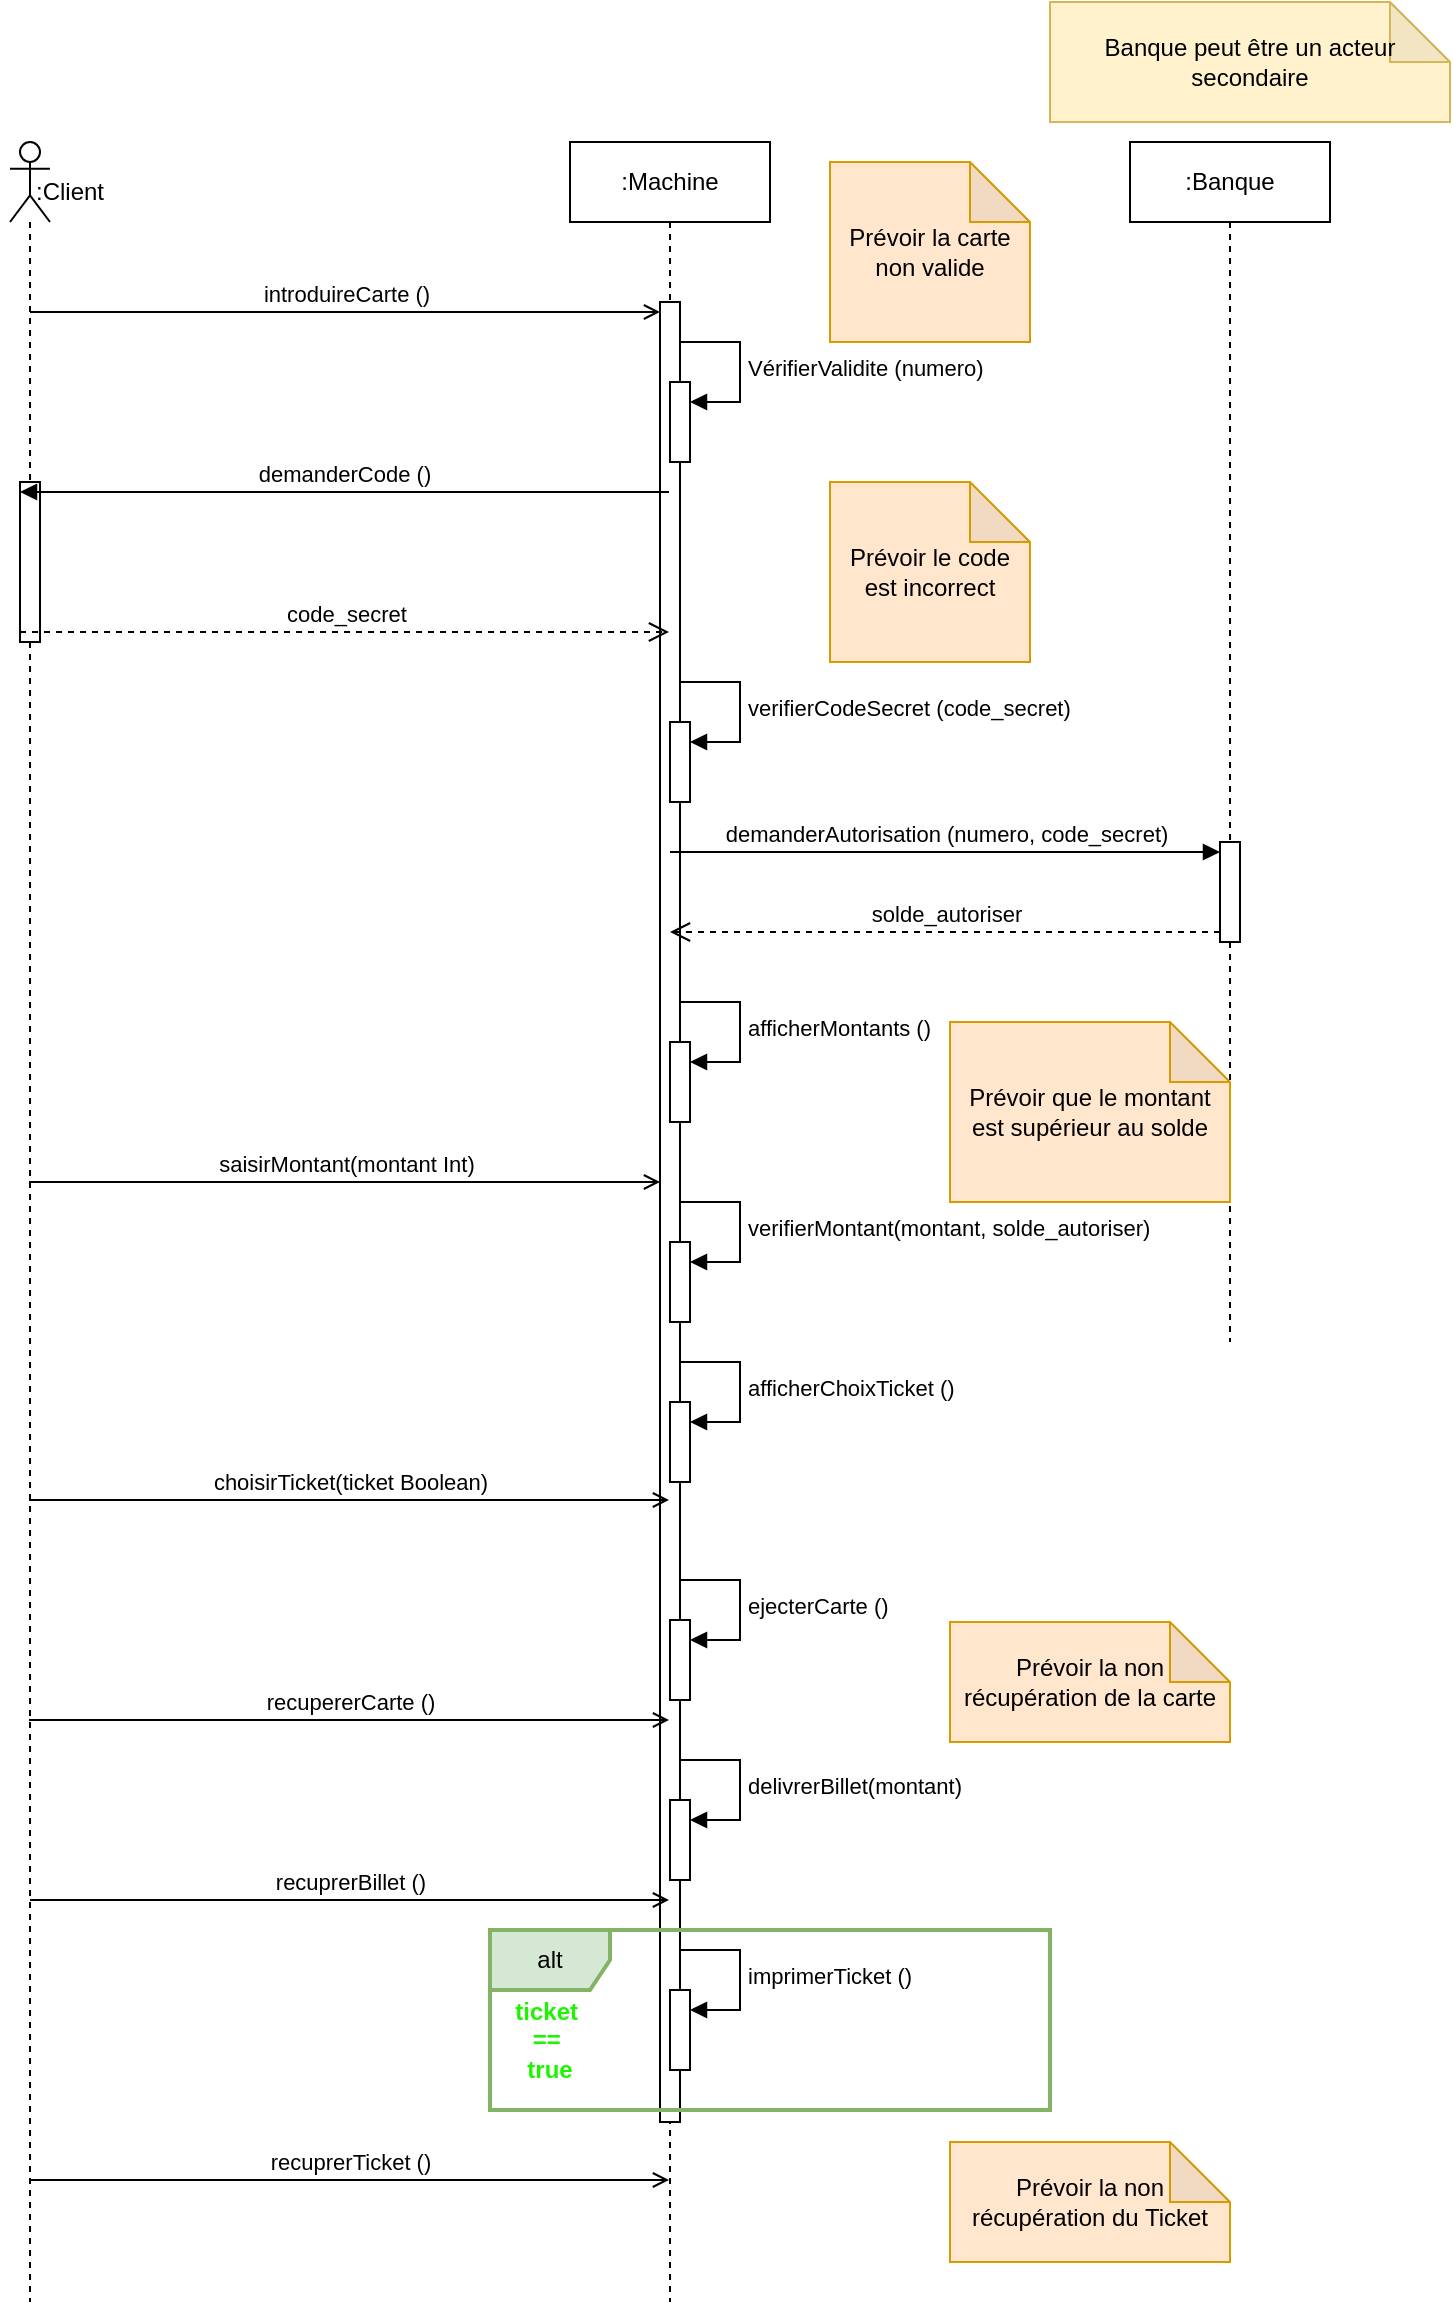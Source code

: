<mxfile version="27.0.6">
  <diagram name="Page-1" id="tAxS5WnO4Zglxma8KiiK">
    <mxGraphModel dx="630" dy="1102" grid="1" gridSize="10" guides="1" tooltips="1" connect="1" arrows="1" fold="1" page="1" pageScale="1" pageWidth="827" pageHeight="1169" math="0" shadow="0">
      <root>
        <mxCell id="0" />
        <mxCell id="1" parent="0" />
        <mxCell id="MTxBIC-41gyzcu3u_ZrO-2" value="" style="shape=umlLifeline;perimeter=lifelinePerimeter;whiteSpace=wrap;html=1;container=1;dropTarget=0;collapsible=0;recursiveResize=0;outlineConnect=0;portConstraint=eastwest;newEdgeStyle={&quot;curved&quot;:0,&quot;rounded&quot;:0};participant=umlActor;" parent="1" vertex="1">
          <mxGeometry x="90" y="80" width="20" height="1080" as="geometry" />
        </mxCell>
        <mxCell id="MTxBIC-41gyzcu3u_ZrO-11" value="" style="html=1;points=[[0,0,0,0,5],[0,1,0,0,-5],[1,0,0,0,5],[1,1,0,0,-5]];perimeter=orthogonalPerimeter;outlineConnect=0;targetShapes=umlLifeline;portConstraint=eastwest;newEdgeStyle={&quot;curved&quot;:0,&quot;rounded&quot;:0};" parent="MTxBIC-41gyzcu3u_ZrO-2" vertex="1">
          <mxGeometry x="5" y="170" width="10" height="80" as="geometry" />
        </mxCell>
        <mxCell id="MTxBIC-41gyzcu3u_ZrO-3" value=":Machine" style="shape=umlLifeline;perimeter=lifelinePerimeter;whiteSpace=wrap;html=1;container=1;dropTarget=0;collapsible=0;recursiveResize=0;outlineConnect=0;portConstraint=eastwest;newEdgeStyle={&quot;curved&quot;:0,&quot;rounded&quot;:0};" parent="1" vertex="1">
          <mxGeometry x="370" y="80" width="100" height="1080" as="geometry" />
        </mxCell>
        <mxCell id="MTxBIC-41gyzcu3u_ZrO-8" value="" style="html=1;points=[[0,0,0,0,5],[0,1,0,0,-5],[1,0,0,0,5],[1,1,0,0,-5]];perimeter=orthogonalPerimeter;outlineConnect=0;targetShapes=umlLifeline;portConstraint=eastwest;newEdgeStyle={&quot;curved&quot;:0,&quot;rounded&quot;:0};" parent="MTxBIC-41gyzcu3u_ZrO-3" vertex="1">
          <mxGeometry x="45" y="80" width="10" height="910" as="geometry" />
        </mxCell>
        <mxCell id="MTxBIC-41gyzcu3u_ZrO-9" value="" style="html=1;points=[[0,0,0,0,5],[0,1,0,0,-5],[1,0,0,0,5],[1,1,0,0,-5]];perimeter=orthogonalPerimeter;outlineConnect=0;targetShapes=umlLifeline;portConstraint=eastwest;newEdgeStyle={&quot;curved&quot;:0,&quot;rounded&quot;:0};" parent="MTxBIC-41gyzcu3u_ZrO-3" vertex="1">
          <mxGeometry x="50" y="120" width="10" height="40" as="geometry" />
        </mxCell>
        <mxCell id="MTxBIC-41gyzcu3u_ZrO-10" value="VérifierValidite (numero)" style="html=1;align=left;spacingLeft=2;endArrow=block;rounded=0;edgeStyle=orthogonalEdgeStyle;curved=0;rounded=0;" parent="MTxBIC-41gyzcu3u_ZrO-3" target="MTxBIC-41gyzcu3u_ZrO-9" edge="1">
          <mxGeometry relative="1" as="geometry">
            <mxPoint x="55" y="100" as="sourcePoint" />
            <Array as="points">
              <mxPoint x="85" y="130" />
            </Array>
          </mxGeometry>
        </mxCell>
        <mxCell id="MTxBIC-41gyzcu3u_ZrO-14" value="" style="html=1;points=[[0,0,0,0,5],[0,1,0,0,-5],[1,0,0,0,5],[1,1,0,0,-5]];perimeter=orthogonalPerimeter;outlineConnect=0;targetShapes=umlLifeline;portConstraint=eastwest;newEdgeStyle={&quot;curved&quot;:0,&quot;rounded&quot;:0};" parent="MTxBIC-41gyzcu3u_ZrO-3" vertex="1">
          <mxGeometry x="50" y="290" width="10" height="40" as="geometry" />
        </mxCell>
        <mxCell id="MTxBIC-41gyzcu3u_ZrO-15" value="verifierCodeSecret (code_secret)" style="html=1;align=left;spacingLeft=2;endArrow=block;rounded=0;edgeStyle=orthogonalEdgeStyle;curved=0;rounded=0;" parent="MTxBIC-41gyzcu3u_ZrO-3" target="MTxBIC-41gyzcu3u_ZrO-14" edge="1">
          <mxGeometry relative="1" as="geometry">
            <mxPoint x="55" y="270" as="sourcePoint" />
            <Array as="points">
              <mxPoint x="85" y="300" />
            </Array>
          </mxGeometry>
        </mxCell>
        <mxCell id="MTxBIC-41gyzcu3u_ZrO-22" value="" style="html=1;points=[[0,0,0,0,5],[0,1,0,0,-5],[1,0,0,0,5],[1,1,0,0,-5]];perimeter=orthogonalPerimeter;outlineConnect=0;targetShapes=umlLifeline;portConstraint=eastwest;newEdgeStyle={&quot;curved&quot;:0,&quot;rounded&quot;:0};" parent="MTxBIC-41gyzcu3u_ZrO-3" vertex="1">
          <mxGeometry x="50" y="550" width="10" height="40" as="geometry" />
        </mxCell>
        <mxCell id="MTxBIC-41gyzcu3u_ZrO-23" value="verifierMontant(montant, solde_autoriser)&amp;nbsp;" style="html=1;align=left;spacingLeft=2;endArrow=block;rounded=0;edgeStyle=orthogonalEdgeStyle;curved=0;rounded=0;" parent="MTxBIC-41gyzcu3u_ZrO-3" target="MTxBIC-41gyzcu3u_ZrO-22" edge="1">
          <mxGeometry relative="1" as="geometry">
            <mxPoint x="55" y="530" as="sourcePoint" />
            <Array as="points">
              <mxPoint x="85" y="560" />
            </Array>
          </mxGeometry>
        </mxCell>
        <mxCell id="MTxBIC-41gyzcu3u_ZrO-28" value="" style="html=1;points=[[0,0,0,0,5],[0,1,0,0,-5],[1,0,0,0,5],[1,1,0,0,-5]];perimeter=orthogonalPerimeter;outlineConnect=0;targetShapes=umlLifeline;portConstraint=eastwest;newEdgeStyle={&quot;curved&quot;:0,&quot;rounded&quot;:0};" parent="MTxBIC-41gyzcu3u_ZrO-3" vertex="1">
          <mxGeometry x="50" y="924" width="10" height="40" as="geometry" />
        </mxCell>
        <mxCell id="MTxBIC-41gyzcu3u_ZrO-29" value="imprimerTicket ()" style="html=1;align=left;spacingLeft=2;endArrow=block;rounded=0;edgeStyle=orthogonalEdgeStyle;curved=0;rounded=0;" parent="MTxBIC-41gyzcu3u_ZrO-3" target="MTxBIC-41gyzcu3u_ZrO-28" edge="1">
          <mxGeometry relative="1" as="geometry">
            <mxPoint x="55" y="904" as="sourcePoint" />
            <Array as="points">
              <mxPoint x="85" y="934" />
            </Array>
          </mxGeometry>
        </mxCell>
        <mxCell id="MTxBIC-41gyzcu3u_ZrO-32" value="" style="html=1;points=[[0,0,0,0,5],[0,1,0,0,-5],[1,0,0,0,5],[1,1,0,0,-5]];perimeter=orthogonalPerimeter;outlineConnect=0;targetShapes=umlLifeline;portConstraint=eastwest;newEdgeStyle={&quot;curved&quot;:0,&quot;rounded&quot;:0};" parent="MTxBIC-41gyzcu3u_ZrO-3" vertex="1">
          <mxGeometry x="50" y="739" width="10" height="40" as="geometry" />
        </mxCell>
        <mxCell id="MTxBIC-41gyzcu3u_ZrO-33" value="ejecterCarte ()" style="html=1;align=left;spacingLeft=2;endArrow=block;rounded=0;edgeStyle=orthogonalEdgeStyle;curved=0;rounded=0;" parent="MTxBIC-41gyzcu3u_ZrO-3" target="MTxBIC-41gyzcu3u_ZrO-32" edge="1">
          <mxGeometry relative="1" as="geometry">
            <mxPoint x="55" y="719" as="sourcePoint" />
            <Array as="points">
              <mxPoint x="85" y="749" />
            </Array>
          </mxGeometry>
        </mxCell>
        <mxCell id="0fCRNWsEfyekTMdkp-KH-1" value="" style="html=1;points=[[0,0,0,0,5],[0,1,0,0,-5],[1,0,0,0,5],[1,1,0,0,-5]];perimeter=orthogonalPerimeter;outlineConnect=0;targetShapes=umlLifeline;portConstraint=eastwest;newEdgeStyle={&quot;curved&quot;:0,&quot;rounded&quot;:0};" parent="MTxBIC-41gyzcu3u_ZrO-3" vertex="1">
          <mxGeometry x="50" y="829" width="10" height="40" as="geometry" />
        </mxCell>
        <mxCell id="0fCRNWsEfyekTMdkp-KH-2" value="delivrerBillet(montant)" style="html=1;align=left;spacingLeft=2;endArrow=block;rounded=0;edgeStyle=orthogonalEdgeStyle;curved=0;rounded=0;" parent="MTxBIC-41gyzcu3u_ZrO-3" target="0fCRNWsEfyekTMdkp-KH-1" edge="1">
          <mxGeometry relative="1" as="geometry">
            <mxPoint x="55" y="809" as="sourcePoint" />
            <Array as="points">
              <mxPoint x="85" y="839" />
            </Array>
          </mxGeometry>
        </mxCell>
        <mxCell id="0fCRNWsEfyekTMdkp-KH-5" value="" style="html=1;points=[[0,0,0,0,5],[0,1,0,0,-5],[1,0,0,0,5],[1,1,0,0,-5]];perimeter=orthogonalPerimeter;outlineConnect=0;targetShapes=umlLifeline;portConstraint=eastwest;newEdgeStyle={&quot;curved&quot;:0,&quot;rounded&quot;:0};" parent="MTxBIC-41gyzcu3u_ZrO-3" vertex="1">
          <mxGeometry x="50" y="450" width="10" height="40" as="geometry" />
        </mxCell>
        <mxCell id="0fCRNWsEfyekTMdkp-KH-6" value="afficherMontants ()" style="html=1;align=left;spacingLeft=2;endArrow=block;rounded=0;edgeStyle=orthogonalEdgeStyle;curved=0;rounded=0;" parent="MTxBIC-41gyzcu3u_ZrO-3" target="0fCRNWsEfyekTMdkp-KH-5" edge="1">
          <mxGeometry relative="1" as="geometry">
            <mxPoint x="55" y="430" as="sourcePoint" />
            <Array as="points">
              <mxPoint x="85" y="460" />
            </Array>
          </mxGeometry>
        </mxCell>
        <mxCell id="TnW1kgTgAkaIrPSgYHic-5" value="" style="html=1;points=[[0,0,0,0,5],[0,1,0,0,-5],[1,0,0,0,5],[1,1,0,0,-5]];perimeter=orthogonalPerimeter;outlineConnect=0;targetShapes=umlLifeline;portConstraint=eastwest;newEdgeStyle={&quot;curved&quot;:0,&quot;rounded&quot;:0};" vertex="1" parent="MTxBIC-41gyzcu3u_ZrO-3">
          <mxGeometry x="50" y="630" width="10" height="40" as="geometry" />
        </mxCell>
        <mxCell id="TnW1kgTgAkaIrPSgYHic-6" value="afficherChoixTicket ()" style="html=1;align=left;spacingLeft=2;endArrow=block;rounded=0;edgeStyle=orthogonalEdgeStyle;curved=0;rounded=0;" edge="1" target="TnW1kgTgAkaIrPSgYHic-5" parent="MTxBIC-41gyzcu3u_ZrO-3">
          <mxGeometry relative="1" as="geometry">
            <mxPoint x="55" y="610" as="sourcePoint" />
            <Array as="points">
              <mxPoint x="85" y="640" />
            </Array>
          </mxGeometry>
        </mxCell>
        <mxCell id="MTxBIC-41gyzcu3u_ZrO-5" value=":Banque" style="shape=umlLifeline;perimeter=lifelinePerimeter;whiteSpace=wrap;html=1;container=1;dropTarget=0;collapsible=0;recursiveResize=0;outlineConnect=0;portConstraint=eastwest;newEdgeStyle={&quot;curved&quot;:0,&quot;rounded&quot;:0};" parent="1" vertex="1">
          <mxGeometry x="650" y="80" width="100" height="600" as="geometry" />
        </mxCell>
        <mxCell id="MTxBIC-41gyzcu3u_ZrO-18" value="" style="html=1;points=[[0,0,0,0,5],[0,1,0,0,-5],[1,0,0,0,5],[1,1,0,0,-5]];perimeter=orthogonalPerimeter;outlineConnect=0;targetShapes=umlLifeline;portConstraint=eastwest;newEdgeStyle={&quot;curved&quot;:0,&quot;rounded&quot;:0};" parent="MTxBIC-41gyzcu3u_ZrO-5" vertex="1">
          <mxGeometry x="45" y="350" width="10" height="50" as="geometry" />
        </mxCell>
        <mxCell id="MTxBIC-41gyzcu3u_ZrO-7" value="introduireCarte ()" style="html=1;verticalAlign=bottom;endArrow=open;curved=0;rounded=0;entryX=0;entryY=0;entryDx=0;entryDy=5;entryPerimeter=0;endFill=0;" parent="1" source="MTxBIC-41gyzcu3u_ZrO-2" target="MTxBIC-41gyzcu3u_ZrO-8" edge="1">
          <mxGeometry width="80" relative="1" as="geometry">
            <mxPoint x="170" y="220" as="sourcePoint" />
            <mxPoint x="335" y="205" as="targetPoint" />
          </mxGeometry>
        </mxCell>
        <mxCell id="MTxBIC-41gyzcu3u_ZrO-12" value="demanderCode ()" style="html=1;verticalAlign=bottom;endArrow=block;curved=0;rounded=0;entryX=0;entryY=0;entryDx=0;entryDy=5;" parent="1" source="MTxBIC-41gyzcu3u_ZrO-3" target="MTxBIC-41gyzcu3u_ZrO-11" edge="1">
          <mxGeometry relative="1" as="geometry">
            <mxPoint x="160" y="255" as="sourcePoint" />
          </mxGeometry>
        </mxCell>
        <mxCell id="MTxBIC-41gyzcu3u_ZrO-13" value="code_secret" style="html=1;verticalAlign=bottom;endArrow=open;dashed=1;endSize=8;curved=0;rounded=0;exitX=0;exitY=1;exitDx=0;exitDy=-5;" parent="1" source="MTxBIC-41gyzcu3u_ZrO-11" target="MTxBIC-41gyzcu3u_ZrO-3" edge="1">
          <mxGeometry relative="1" as="geometry">
            <mxPoint x="160" y="325" as="targetPoint" />
          </mxGeometry>
        </mxCell>
        <mxCell id="MTxBIC-41gyzcu3u_ZrO-19" value="demanderAutorisation (numero, code_secret)" style="html=1;verticalAlign=bottom;endArrow=block;curved=0;rounded=0;entryX=0;entryY=0;entryDx=0;entryDy=5;" parent="1" source="MTxBIC-41gyzcu3u_ZrO-3" target="MTxBIC-41gyzcu3u_ZrO-18" edge="1">
          <mxGeometry relative="1" as="geometry">
            <mxPoint x="580" y="435" as="sourcePoint" />
          </mxGeometry>
        </mxCell>
        <mxCell id="MTxBIC-41gyzcu3u_ZrO-20" value="solde_autoriser" style="html=1;verticalAlign=bottom;endArrow=open;dashed=1;endSize=8;curved=0;rounded=0;exitX=0;exitY=1;exitDx=0;exitDy=-5;" parent="1" source="MTxBIC-41gyzcu3u_ZrO-18" target="MTxBIC-41gyzcu3u_ZrO-3" edge="1">
          <mxGeometry relative="1" as="geometry">
            <mxPoint x="580" y="505" as="targetPoint" />
          </mxGeometry>
        </mxCell>
        <mxCell id="MTxBIC-41gyzcu3u_ZrO-21" value="saisirMontant(montant Int)" style="html=1;verticalAlign=bottom;endArrow=open;curved=0;rounded=0;endFill=0;" parent="1" edge="1">
          <mxGeometry width="80" relative="1" as="geometry">
            <mxPoint x="99.5" y="600" as="sourcePoint" />
            <mxPoint x="415" y="600" as="targetPoint" />
          </mxGeometry>
        </mxCell>
        <mxCell id="MTxBIC-41gyzcu3u_ZrO-25" value="choisirTicket(ticket Boolean)" style="html=1;verticalAlign=bottom;endArrow=open;curved=0;rounded=0;endFill=0;" parent="1" edge="1">
          <mxGeometry width="80" relative="1" as="geometry">
            <mxPoint x="99.5" y="759" as="sourcePoint" />
            <mxPoint x="419.5" y="759" as="targetPoint" />
          </mxGeometry>
        </mxCell>
        <mxCell id="MTxBIC-41gyzcu3u_ZrO-30" value="alt" style="shape=umlFrame;whiteSpace=wrap;html=1;pointerEvents=0;fillColor=#d5e8d4;strokeColor=#82b366;strokeWidth=2;" parent="1" vertex="1">
          <mxGeometry x="330" y="974" width="280" height="90" as="geometry" />
        </mxCell>
        <mxCell id="MTxBIC-41gyzcu3u_ZrO-31" value="&lt;font style=&quot;color: light-dark(rgb(29, 245, 0), rgb(237, 237, 237));&quot;&gt;&lt;b&gt;ticket&amp;nbsp;&lt;/b&gt;&lt;/font&gt;&lt;div&gt;&lt;font style=&quot;color: light-dark(rgb(29, 245, 0), rgb(237, 237, 237));&quot;&gt;&lt;b&gt;==&amp;nbsp;&lt;/b&gt;&lt;/font&gt;&lt;/div&gt;&lt;div&gt;&lt;font style=&quot;color: light-dark(rgb(29, 245, 0), rgb(237, 237, 237));&quot;&gt;&lt;b&gt;true&lt;/b&gt;&lt;/font&gt;&lt;/div&gt;" style="text;html=1;align=center;verticalAlign=middle;whiteSpace=wrap;rounded=0;" parent="1" vertex="1">
          <mxGeometry x="330" y="1014" width="60" height="30" as="geometry" />
        </mxCell>
        <mxCell id="MTxBIC-41gyzcu3u_ZrO-35" value="recupererCarte ()" style="html=1;verticalAlign=bottom;endArrow=open;curved=0;rounded=0;endFill=0;" parent="1" edge="1">
          <mxGeometry width="80" relative="1" as="geometry">
            <mxPoint x="99.5" y="869" as="sourcePoint" />
            <mxPoint x="419.5" y="869" as="targetPoint" />
          </mxGeometry>
        </mxCell>
        <mxCell id="0fCRNWsEfyekTMdkp-KH-3" value="recuprerBillet ()" style="html=1;verticalAlign=bottom;endArrow=open;curved=0;rounded=0;endFill=0;" parent="1" edge="1">
          <mxGeometry width="80" relative="1" as="geometry">
            <mxPoint x="100" y="959" as="sourcePoint" />
            <mxPoint x="419.5" y="959" as="targetPoint" />
          </mxGeometry>
        </mxCell>
        <mxCell id="0fCRNWsEfyekTMdkp-KH-4" value="recuprerTicket ()" style="html=1;verticalAlign=bottom;endArrow=open;curved=0;rounded=0;endFill=0;" parent="1" edge="1">
          <mxGeometry width="80" relative="1" as="geometry">
            <mxPoint x="100" y="1099" as="sourcePoint" />
            <mxPoint x="419.5" y="1099" as="targetPoint" />
          </mxGeometry>
        </mxCell>
        <mxCell id="TnW1kgTgAkaIrPSgYHic-1" value="Prévoir la carte non valide" style="shape=note;whiteSpace=wrap;html=1;backgroundOutline=1;darkOpacity=0.05;fillColor=#ffe6cc;strokeColor=#d79b00;" vertex="1" parent="1">
          <mxGeometry x="500" y="90" width="100" height="90" as="geometry" />
        </mxCell>
        <mxCell id="TnW1kgTgAkaIrPSgYHic-2" value="Prévoir le code est incorrect" style="shape=note;whiteSpace=wrap;html=1;backgroundOutline=1;darkOpacity=0.05;fillColor=#ffe6cc;strokeColor=#d79b00;" vertex="1" parent="1">
          <mxGeometry x="500" y="250" width="100" height="90" as="geometry" />
        </mxCell>
        <mxCell id="TnW1kgTgAkaIrPSgYHic-3" value="Banque peut être un acteur secondaire" style="shape=note;whiteSpace=wrap;html=1;backgroundOutline=1;darkOpacity=0.05;fillColor=#fff2cc;strokeColor=#d6b656;" vertex="1" parent="1">
          <mxGeometry x="610" y="10" width="200" height="60" as="geometry" />
        </mxCell>
        <mxCell id="TnW1kgTgAkaIrPSgYHic-4" value="Prévoir que le montant est supérieur au solde" style="shape=note;whiteSpace=wrap;html=1;backgroundOutline=1;darkOpacity=0.05;fillColor=#ffe6cc;strokeColor=#d79b00;" vertex="1" parent="1">
          <mxGeometry x="560" y="520" width="140" height="90" as="geometry" />
        </mxCell>
        <mxCell id="TnW1kgTgAkaIrPSgYHic-7" value="Prévoir la non récupération de la carte" style="shape=note;whiteSpace=wrap;html=1;backgroundOutline=1;darkOpacity=0.05;fillColor=#ffe6cc;strokeColor=#d79b00;" vertex="1" parent="1">
          <mxGeometry x="560" y="820" width="140" height="60" as="geometry" />
        </mxCell>
        <mxCell id="TnW1kgTgAkaIrPSgYHic-8" value="Prévoir la non récupération du Ticket" style="shape=note;whiteSpace=wrap;html=1;backgroundOutline=1;darkOpacity=0.05;fillColor=#ffe6cc;strokeColor=#d79b00;" vertex="1" parent="1">
          <mxGeometry x="560" y="1080" width="140" height="60" as="geometry" />
        </mxCell>
        <mxCell id="TnW1kgTgAkaIrPSgYHic-9" value=":Client" style="text;html=1;align=center;verticalAlign=middle;whiteSpace=wrap;rounded=0;" vertex="1" parent="1">
          <mxGeometry x="90" y="90" width="60" height="30" as="geometry" />
        </mxCell>
      </root>
    </mxGraphModel>
  </diagram>
</mxfile>
